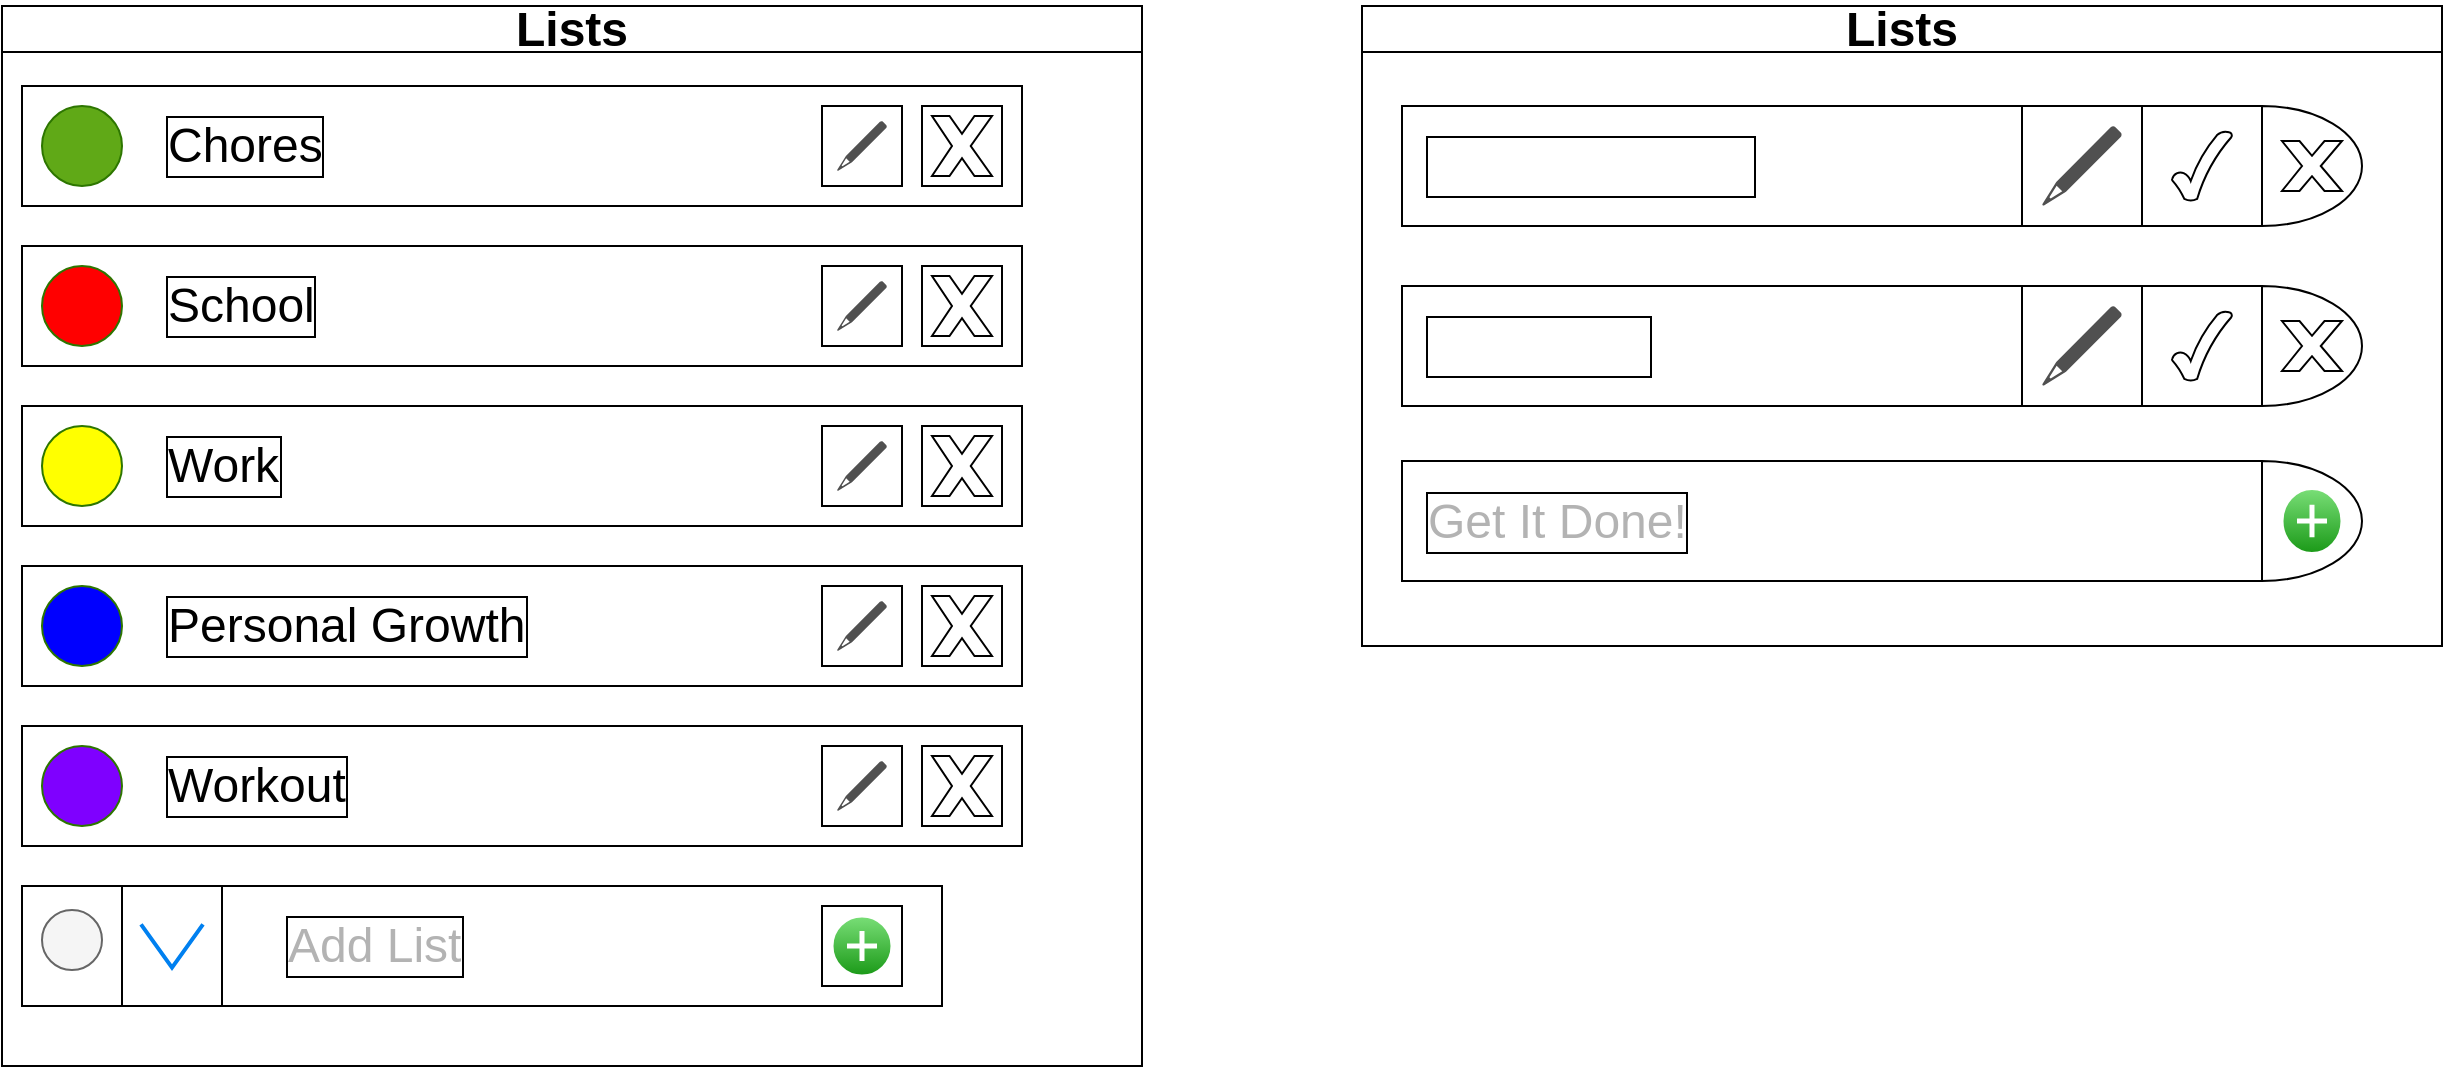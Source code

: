 <mxfile>
    <diagram id="FEkrW_VgLdJTkVRw_G52" name="Page-1">
        <mxGraphModel dx="1792" dy="988" grid="1" gridSize="10" guides="1" tooltips="1" connect="1" arrows="1" fold="1" page="1" pageScale="1" pageWidth="850" pageHeight="1100" math="0" shadow="0">
            <root>
                <mxCell id="0"/>
                <mxCell id="1" parent="0"/>
                <mxCell id="3" value="&lt;font style=&quot;font-size: 24px;&quot;&gt;Lists&lt;/font&gt;" style="swimlane;whiteSpace=wrap;html=1;" vertex="1" parent="1">
                    <mxGeometry x="80" y="80" width="570" height="530" as="geometry"/>
                </mxCell>
                <mxCell id="39" value="" style="rounded=0;whiteSpace=wrap;html=1;" vertex="1" parent="3">
                    <mxGeometry x="10" y="440" width="460" height="60" as="geometry"/>
                </mxCell>
                <mxCell id="41" value="&lt;font style=&quot;font-size: 24px;&quot;&gt;&lt;font color=&quot;#b3b3b3&quot;&gt;Add List&lt;/font&gt;&lt;br&gt;&lt;/font&gt;" style="text;html=1;strokeColor=none;fillColor=none;align=left;verticalAlign=middle;whiteSpace=wrap;rounded=0;labelBorderColor=default;" vertex="1" parent="3">
                    <mxGeometry x="140" y="455" width="300" height="30" as="geometry"/>
                </mxCell>
                <mxCell id="52" value="" style="group" vertex="1" connectable="0" parent="3">
                    <mxGeometry x="10" y="440" width="100" height="60" as="geometry"/>
                </mxCell>
                <mxCell id="49" value="" style="rounded=0;whiteSpace=wrap;html=1;labelBorderColor=default;fontSize=36;fillColor=none;" vertex="1" parent="52">
                    <mxGeometry width="50" height="60" as="geometry"/>
                </mxCell>
                <mxCell id="40" value="" style="ellipse;whiteSpace=wrap;html=1;aspect=fixed;fillColor=#f5f5f5;fontColor=#333333;strokeColor=#666666;" vertex="1" parent="52">
                    <mxGeometry x="10" y="12" width="30" height="30" as="geometry"/>
                </mxCell>
                <mxCell id="50" value="" style="rounded=0;whiteSpace=wrap;html=1;labelBorderColor=default;fontSize=36;fillColor=none;" vertex="1" parent="52">
                    <mxGeometry x="50" width="50" height="60" as="geometry"/>
                </mxCell>
                <mxCell id="51" value="" style="html=1;verticalLabelPosition=bottom;labelBackgroundColor=#ffffff;verticalAlign=top;shadow=0;dashed=0;strokeWidth=2;shape=mxgraph.ios7.misc.down;strokeColor=#0080f0;labelBorderColor=default;fontSize=36;fillColor=none;" vertex="1" parent="52">
                    <mxGeometry x="59.5" y="19.2" width="31" height="21.6" as="geometry"/>
                </mxCell>
                <mxCell id="121" value="" style="verticalLabelPosition=bottom;verticalAlign=top;html=1;shape=mxgraph.basic.rect;fillColor2=none;strokeWidth=1;size=20;indent=5;labelBorderColor=default;fontSize=24;fontColor=#FFFFFF;fillColor=none;" vertex="1" parent="3">
                    <mxGeometry x="410" y="450" width="40" height="40" as="geometry"/>
                </mxCell>
                <mxCell id="120" value="" style="verticalLabelPosition=bottom;verticalAlign=top;html=1;shadow=0;dashed=0;strokeWidth=1;shape=mxgraph.ios.iAddIcon;fillColor=#7AdF78;fillColor2=#1A9917;strokeColor=#ffffff;sketch=0;labelBorderColor=default;fontSize=24;fontColor=#FFFFFF;" vertex="1" parent="3">
                    <mxGeometry x="415" y="455" width="30" height="30" as="geometry"/>
                </mxCell>
                <mxCell id="5" value="" style="rounded=0;whiteSpace=wrap;html=1;" vertex="1" parent="3">
                    <mxGeometry x="10" y="40" width="500" height="60" as="geometry"/>
                </mxCell>
                <mxCell id="6" value="" style="ellipse;whiteSpace=wrap;html=1;aspect=fixed;fillColor=#60a917;fontColor=#ffffff;strokeColor=#2D7600;" vertex="1" parent="3">
                    <mxGeometry x="20" y="50" width="40" height="40" as="geometry"/>
                </mxCell>
                <mxCell id="7" value="&lt;font style=&quot;font-size: 24px;&quot;&gt;Chores&lt;/font&gt;" style="text;html=1;strokeColor=none;fillColor=none;align=left;verticalAlign=middle;whiteSpace=wrap;rounded=0;labelBorderColor=default;" vertex="1" parent="3">
                    <mxGeometry x="80" y="55" width="300" height="30" as="geometry"/>
                </mxCell>
                <mxCell id="8" value="" style="rounded=0;whiteSpace=wrap;html=1;" vertex="1" parent="3">
                    <mxGeometry x="410" y="50" width="40" height="40" as="geometry"/>
                </mxCell>
                <mxCell id="10" value="" style="sketch=0;pointerEvents=1;shadow=0;dashed=0;html=1;strokeColor=none;fillColor=#505050;labelPosition=center;verticalLabelPosition=bottom;verticalAlign=top;outlineConnect=0;align=center;shape=mxgraph.office.concepts.writing_pencil;labelBorderColor=default;fontSize=24;" vertex="1" parent="3">
                    <mxGeometry x="417.5" y="57.5" width="25" height="25" as="geometry"/>
                </mxCell>
                <mxCell id="14" value="" style="rounded=0;whiteSpace=wrap;html=1;" vertex="1" parent="3">
                    <mxGeometry x="10" y="120" width="500" height="60" as="geometry"/>
                </mxCell>
                <mxCell id="15" value="" style="ellipse;whiteSpace=wrap;html=1;aspect=fixed;fillColor=#FF0000;fontColor=#ffffff;strokeColor=#2D7600;" vertex="1" parent="3">
                    <mxGeometry x="20" y="130" width="40" height="40" as="geometry"/>
                </mxCell>
                <mxCell id="16" value="&lt;font style=&quot;font-size: 24px;&quot;&gt;School&lt;/font&gt;" style="text;html=1;strokeColor=none;fillColor=none;align=left;verticalAlign=middle;whiteSpace=wrap;rounded=0;labelBorderColor=default;" vertex="1" parent="3">
                    <mxGeometry x="80" y="135" width="300" height="30" as="geometry"/>
                </mxCell>
                <mxCell id="17" value="" style="rounded=0;whiteSpace=wrap;html=1;" vertex="1" parent="3">
                    <mxGeometry x="410" y="130" width="40" height="40" as="geometry"/>
                </mxCell>
                <mxCell id="18" value="" style="sketch=0;pointerEvents=1;shadow=0;dashed=0;html=1;strokeColor=none;fillColor=#505050;labelPosition=center;verticalLabelPosition=bottom;verticalAlign=top;outlineConnect=0;align=center;shape=mxgraph.office.concepts.writing_pencil;labelBorderColor=default;fontSize=24;" vertex="1" parent="3">
                    <mxGeometry x="417.5" y="137.5" width="25" height="25" as="geometry"/>
                </mxCell>
                <mxCell id="20" value="" style="rounded=0;whiteSpace=wrap;html=1;" vertex="1" parent="3">
                    <mxGeometry x="10" y="200" width="500" height="60" as="geometry"/>
                </mxCell>
                <mxCell id="21" value="" style="ellipse;whiteSpace=wrap;html=1;aspect=fixed;fillColor=#FFFF00;fontColor=#ffffff;strokeColor=#2D7600;" vertex="1" parent="3">
                    <mxGeometry x="20" y="210" width="40" height="40" as="geometry"/>
                </mxCell>
                <mxCell id="22" value="&lt;font style=&quot;font-size: 24px;&quot;&gt;Work&lt;/font&gt;" style="text;html=1;strokeColor=none;fillColor=none;align=left;verticalAlign=middle;whiteSpace=wrap;rounded=0;labelBorderColor=default;" vertex="1" parent="3">
                    <mxGeometry x="80" y="215" width="300" height="30" as="geometry"/>
                </mxCell>
                <mxCell id="23" value="" style="rounded=0;whiteSpace=wrap;html=1;" vertex="1" parent="3">
                    <mxGeometry x="410" y="210" width="40" height="40" as="geometry"/>
                </mxCell>
                <mxCell id="24" value="" style="sketch=0;pointerEvents=1;shadow=0;dashed=0;html=1;strokeColor=none;fillColor=#505050;labelPosition=center;verticalLabelPosition=bottom;verticalAlign=top;outlineConnect=0;align=center;shape=mxgraph.office.concepts.writing_pencil;labelBorderColor=default;fontSize=24;" vertex="1" parent="3">
                    <mxGeometry x="417.5" y="217.5" width="25" height="25" as="geometry"/>
                </mxCell>
                <mxCell id="32" value="" style="rounded=0;whiteSpace=wrap;html=1;" vertex="1" parent="3">
                    <mxGeometry x="10" y="360" width="500" height="60" as="geometry"/>
                </mxCell>
                <mxCell id="33" value="" style="ellipse;whiteSpace=wrap;html=1;aspect=fixed;fillColor=#7F00FF;fontColor=#ffffff;strokeColor=#2D7600;" vertex="1" parent="3">
                    <mxGeometry x="20" y="370" width="40" height="40" as="geometry"/>
                </mxCell>
                <mxCell id="34" value="&lt;font style=&quot;font-size: 24px;&quot;&gt;Workout&lt;/font&gt;" style="text;html=1;strokeColor=none;fillColor=none;align=left;verticalAlign=middle;whiteSpace=wrap;rounded=0;labelBorderColor=default;" vertex="1" parent="3">
                    <mxGeometry x="80" y="375" width="300" height="30" as="geometry"/>
                </mxCell>
                <mxCell id="35" value="" style="rounded=0;whiteSpace=wrap;html=1;" vertex="1" parent="3">
                    <mxGeometry x="410" y="370" width="40" height="40" as="geometry"/>
                </mxCell>
                <mxCell id="36" value="" style="sketch=0;pointerEvents=1;shadow=0;dashed=0;html=1;strokeColor=none;fillColor=#505050;labelPosition=center;verticalLabelPosition=bottom;verticalAlign=top;outlineConnect=0;align=center;shape=mxgraph.office.concepts.writing_pencil;labelBorderColor=default;fontSize=24;" vertex="1" parent="3">
                    <mxGeometry x="417.5" y="377.5" width="25" height="25" as="geometry"/>
                </mxCell>
                <mxCell id="137" value="" style="group" vertex="1" connectable="0" parent="3">
                    <mxGeometry x="460" y="130" width="40" height="40" as="geometry"/>
                </mxCell>
                <mxCell id="138" value="" style="verticalLabelPosition=bottom;verticalAlign=top;html=1;shape=mxgraph.basic.x;labelBorderColor=default;fontSize=24;fontColor=#B3B3B3;fillColor=none;" vertex="1" parent="137">
                    <mxGeometry x="5" y="5" width="30" height="30" as="geometry"/>
                </mxCell>
                <mxCell id="139" value="" style="verticalLabelPosition=bottom;verticalAlign=top;html=1;shape=mxgraph.basic.rect;fillColor2=none;strokeWidth=1;size=20;indent=5;labelBorderColor=default;fontSize=24;fontColor=#B3B3B3;fillColor=none;" vertex="1" parent="137">
                    <mxGeometry width="40" height="40" as="geometry"/>
                </mxCell>
                <mxCell id="130" value="" style="group" vertex="1" connectable="0" parent="3">
                    <mxGeometry x="460" y="210" width="40" height="40" as="geometry"/>
                </mxCell>
                <mxCell id="127" value="" style="verticalLabelPosition=bottom;verticalAlign=top;html=1;shape=mxgraph.basic.x;labelBorderColor=default;fontSize=24;fontColor=#B3B3B3;fillColor=none;" vertex="1" parent="130">
                    <mxGeometry x="5" y="5" width="30" height="30" as="geometry"/>
                </mxCell>
                <mxCell id="126" value="" style="verticalLabelPosition=bottom;verticalAlign=top;html=1;shape=mxgraph.basic.rect;fillColor2=none;strokeWidth=1;size=20;indent=5;labelBorderColor=default;fontSize=24;fontColor=#B3B3B3;fillColor=none;" vertex="1" parent="130">
                    <mxGeometry width="40" height="40" as="geometry"/>
                </mxCell>
                <mxCell id="134" value="" style="group" vertex="1" connectable="0" parent="3">
                    <mxGeometry x="460" y="370" width="40" height="40" as="geometry"/>
                </mxCell>
                <mxCell id="135" value="" style="verticalLabelPosition=bottom;verticalAlign=top;html=1;shape=mxgraph.basic.x;labelBorderColor=default;fontSize=24;fontColor=#B3B3B3;fillColor=none;" vertex="1" parent="134">
                    <mxGeometry x="5" y="5" width="30" height="30" as="geometry"/>
                </mxCell>
                <mxCell id="136" value="" style="verticalLabelPosition=bottom;verticalAlign=top;html=1;shape=mxgraph.basic.rect;fillColor2=none;strokeWidth=1;size=20;indent=5;labelBorderColor=default;fontSize=24;fontColor=#B3B3B3;fillColor=none;" vertex="1" parent="134">
                    <mxGeometry width="40" height="40" as="geometry"/>
                </mxCell>
                <mxCell id="57" value="&lt;font style=&quot;font-size: 24px;&quot;&gt;Lists&lt;/font&gt;" style="swimlane;whiteSpace=wrap;html=1;" vertex="1" parent="1">
                    <mxGeometry x="760" y="80" width="540" height="320" as="geometry"/>
                </mxCell>
                <mxCell id="100" value="" style="group" vertex="1" connectable="0" parent="57">
                    <mxGeometry x="20" y="40" width="480" height="80" as="geometry"/>
                </mxCell>
                <mxCell id="99" value="&lt;font color=&quot;#ffffff&quot;&gt;Take Out Trash&lt;/font&gt;" style="text;html=1;strokeColor=none;fillColor=none;align=left;verticalAlign=middle;whiteSpace=wrap;rounded=0;labelBorderColor=default;fontSize=24;fontColor=#333333;" vertex="1" parent="100">
                    <mxGeometry x="10" width="290" height="80" as="geometry"/>
                </mxCell>
                <mxCell id="124" value="" style="group" vertex="1" connectable="0" parent="100">
                    <mxGeometry y="10" width="480" height="60" as="geometry"/>
                </mxCell>
                <mxCell id="90" value="" style="verticalLabelPosition=bottom;verticalAlign=top;html=1;shape=mxgraph.basic.half_circle;labelBorderColor=default;fontSize=36;fontColor=#333333;fillColor=none;rotation=-90;" vertex="1" parent="124">
                    <mxGeometry x="425" y="5" width="60" height="50" as="geometry"/>
                </mxCell>
                <mxCell id="91" value="" style="rounded=0;whiteSpace=wrap;html=1;labelBorderColor=default;fontSize=36;fontColor=#333333;fillColor=none;" vertex="1" parent="124">
                    <mxGeometry width="430" height="60" as="geometry"/>
                </mxCell>
                <mxCell id="92" value="" style="verticalLabelPosition=bottom;verticalAlign=top;html=1;shape=mxgraph.basic.x;labelBorderColor=default;fontSize=36;fontColor=#333333;fillColor=none;" vertex="1" parent="124">
                    <mxGeometry x="440" y="17.5" width="30" height="25" as="geometry"/>
                </mxCell>
                <mxCell id="93" value="" style="verticalLabelPosition=bottom;verticalAlign=top;html=1;shape=mxgraph.basic.rect;fillColor2=none;strokeWidth=1;size=20;indent=5;labelBorderColor=default;fontSize=36;fontColor=#333333;fillColor=none;" vertex="1" parent="124">
                    <mxGeometry x="370" width="60" height="60" as="geometry"/>
                </mxCell>
                <mxCell id="94" value="" style="verticalLabelPosition=bottom;verticalAlign=top;html=1;shape=mxgraph.basic.tick;labelBorderColor=default;fontSize=36;fontColor=#333333;fillColor=none;" vertex="1" parent="124">
                    <mxGeometry x="385" y="12.5" width="30" height="35" as="geometry"/>
                </mxCell>
                <mxCell id="96" value="" style="verticalLabelPosition=bottom;verticalAlign=top;html=1;shape=mxgraph.basic.rect;fillColor2=none;strokeWidth=1;size=20;indent=5;labelBorderColor=default;fontSize=36;fontColor=#333333;fillColor=none;" vertex="1" parent="124">
                    <mxGeometry x="310" width="60" height="60" as="geometry"/>
                </mxCell>
                <mxCell id="98" value="" style="sketch=0;pointerEvents=1;shadow=0;dashed=0;html=1;strokeColor=none;fillColor=#505050;labelPosition=center;verticalLabelPosition=bottom;verticalAlign=top;outlineConnect=0;align=center;shape=mxgraph.office.concepts.writing_pencil;labelBorderColor=default;fontSize=36;fontColor=#333333;" vertex="1" parent="124">
                    <mxGeometry x="320" y="10" width="40" height="40" as="geometry"/>
                </mxCell>
                <mxCell id="118" value="&lt;font color=&quot;#b3b3b3&quot;&gt;Get It Done!&lt;/font&gt;" style="text;html=1;strokeColor=none;fillColor=none;align=left;verticalAlign=middle;whiteSpace=wrap;rounded=0;labelBorderColor=default;fontSize=24;fontColor=#333333;" vertex="1" parent="57">
                    <mxGeometry x="30" y="217.5" width="290" height="80" as="geometry"/>
                </mxCell>
                <mxCell id="122" value="" style="group" vertex="1" connectable="0" parent="57">
                    <mxGeometry x="20" y="227.5" width="480" height="60" as="geometry"/>
                </mxCell>
                <mxCell id="111" value="" style="verticalLabelPosition=bottom;verticalAlign=top;html=1;shape=mxgraph.basic.half_circle;labelBorderColor=default;fontSize=36;fontColor=#333333;fillColor=none;rotation=-90;" vertex="1" parent="122">
                    <mxGeometry x="425" y="5" width="60" height="50" as="geometry"/>
                </mxCell>
                <mxCell id="112" value="" style="rounded=0;whiteSpace=wrap;html=1;labelBorderColor=default;fontSize=36;fontColor=#333333;fillColor=none;" vertex="1" parent="122">
                    <mxGeometry width="430" height="60" as="geometry"/>
                </mxCell>
                <mxCell id="119" value="" style="verticalLabelPosition=bottom;verticalAlign=top;html=1;shadow=0;dashed=0;strokeWidth=1;shape=mxgraph.ios.iAddIcon;fillColor=#7AdF78;fillColor2=#1A9917;strokeColor=#ffffff;sketch=0;labelBorderColor=default;fontSize=24;fontColor=#FFFFFF;" vertex="1" parent="122">
                    <mxGeometry x="440" y="13.75" width="30" height="32.5" as="geometry"/>
                </mxCell>
                <mxCell id="101" value="" style="group" vertex="1" connectable="0" parent="1">
                    <mxGeometry x="780" y="210" width="480" height="80" as="geometry"/>
                </mxCell>
                <mxCell id="109" value="&lt;font color=&quot;#ffffff&quot;&gt;Do Dishes&lt;/font&gt;" style="text;html=1;strokeColor=none;fillColor=none;align=left;verticalAlign=middle;whiteSpace=wrap;rounded=0;labelBorderColor=default;fontSize=24;fontColor=#333333;" vertex="1" parent="101">
                    <mxGeometry x="10" width="290" height="80" as="geometry"/>
                </mxCell>
                <mxCell id="123" value="" style="group" vertex="1" connectable="0" parent="101">
                    <mxGeometry y="10" width="480" height="60" as="geometry"/>
                </mxCell>
                <mxCell id="102" value="" style="verticalLabelPosition=bottom;verticalAlign=top;html=1;shape=mxgraph.basic.half_circle;labelBorderColor=default;fontSize=36;fontColor=#333333;fillColor=none;rotation=-90;" vertex="1" parent="123">
                    <mxGeometry x="425" y="5" width="60" height="50" as="geometry"/>
                </mxCell>
                <mxCell id="103" value="" style="rounded=0;whiteSpace=wrap;html=1;labelBorderColor=default;fontSize=36;fontColor=#333333;fillColor=none;" vertex="1" parent="123">
                    <mxGeometry width="430" height="60" as="geometry"/>
                </mxCell>
                <mxCell id="104" value="" style="verticalLabelPosition=bottom;verticalAlign=top;html=1;shape=mxgraph.basic.x;labelBorderColor=default;fontSize=36;fontColor=#333333;fillColor=none;" vertex="1" parent="123">
                    <mxGeometry x="440" y="17.5" width="30" height="25" as="geometry"/>
                </mxCell>
                <mxCell id="105" value="" style="verticalLabelPosition=bottom;verticalAlign=top;html=1;shape=mxgraph.basic.rect;fillColor2=none;strokeWidth=1;size=20;indent=5;labelBorderColor=default;fontSize=36;fontColor=#333333;fillColor=none;" vertex="1" parent="123">
                    <mxGeometry x="370" width="60" height="60" as="geometry"/>
                </mxCell>
                <mxCell id="106" value="" style="verticalLabelPosition=bottom;verticalAlign=top;html=1;shape=mxgraph.basic.tick;labelBorderColor=default;fontSize=36;fontColor=#333333;fillColor=none;" vertex="1" parent="123">
                    <mxGeometry x="385" y="12.5" width="30" height="35" as="geometry"/>
                </mxCell>
                <mxCell id="107" value="" style="verticalLabelPosition=bottom;verticalAlign=top;html=1;shape=mxgraph.basic.rect;fillColor2=none;strokeWidth=1;size=20;indent=5;labelBorderColor=default;fontSize=36;fontColor=#333333;fillColor=none;" vertex="1" parent="123">
                    <mxGeometry x="310" width="60" height="60" as="geometry"/>
                </mxCell>
                <mxCell id="108" value="" style="sketch=0;pointerEvents=1;shadow=0;dashed=0;html=1;strokeColor=none;fillColor=#505050;labelPosition=center;verticalLabelPosition=bottom;verticalAlign=top;outlineConnect=0;align=center;shape=mxgraph.office.concepts.writing_pencil;labelBorderColor=default;fontSize=36;fontColor=#333333;" vertex="1" parent="123">
                    <mxGeometry x="320" y="10" width="40" height="40" as="geometry"/>
                </mxCell>
                <mxCell id="26" value="" style="rounded=0;whiteSpace=wrap;html=1;" vertex="1" parent="1">
                    <mxGeometry x="90" y="360" width="500" height="60" as="geometry"/>
                </mxCell>
                <mxCell id="27" value="" style="ellipse;whiteSpace=wrap;html=1;aspect=fixed;fillColor=#0000FF;fontColor=#ffffff;strokeColor=#2D7600;" vertex="1" parent="1">
                    <mxGeometry x="100" y="370" width="40" height="40" as="geometry"/>
                </mxCell>
                <mxCell id="28" value="&lt;font style=&quot;font-size: 24px;&quot;&gt;Personal Growth&lt;br&gt;&lt;/font&gt;" style="text;html=1;strokeColor=none;fillColor=none;align=left;verticalAlign=middle;whiteSpace=wrap;rounded=0;labelBorderColor=default;" vertex="1" parent="1">
                    <mxGeometry x="160" y="375" width="300" height="30" as="geometry"/>
                </mxCell>
                <mxCell id="29" value="" style="rounded=0;whiteSpace=wrap;html=1;" vertex="1" parent="1">
                    <mxGeometry x="490" y="370" width="40" height="40" as="geometry"/>
                </mxCell>
                <mxCell id="30" value="" style="sketch=0;pointerEvents=1;shadow=0;dashed=0;html=1;strokeColor=none;fillColor=#505050;labelPosition=center;verticalLabelPosition=bottom;verticalAlign=top;outlineConnect=0;align=center;shape=mxgraph.office.concepts.writing_pencil;labelBorderColor=default;fontSize=24;" vertex="1" parent="1">
                    <mxGeometry x="497.5" y="377.5" width="25" height="25" as="geometry"/>
                </mxCell>
                <mxCell id="131" value="" style="group" vertex="1" connectable="0" parent="1">
                    <mxGeometry x="540" y="370" width="40" height="40" as="geometry"/>
                </mxCell>
                <mxCell id="132" value="" style="verticalLabelPosition=bottom;verticalAlign=top;html=1;shape=mxgraph.basic.x;labelBorderColor=default;fontSize=24;fontColor=#B3B3B3;fillColor=none;" vertex="1" parent="131">
                    <mxGeometry x="5" y="5" width="30" height="30" as="geometry"/>
                </mxCell>
                <mxCell id="133" value="" style="verticalLabelPosition=bottom;verticalAlign=top;html=1;shape=mxgraph.basic.rect;fillColor2=none;strokeWidth=1;size=20;indent=5;labelBorderColor=default;fontSize=24;fontColor=#B3B3B3;fillColor=none;" vertex="1" parent="131">
                    <mxGeometry width="40" height="40" as="geometry"/>
                </mxCell>
                <mxCell id="140" value="" style="group" vertex="1" connectable="0" parent="1">
                    <mxGeometry x="540" y="130" width="40" height="40" as="geometry"/>
                </mxCell>
                <mxCell id="141" value="" style="verticalLabelPosition=bottom;verticalAlign=top;html=1;shape=mxgraph.basic.x;labelBorderColor=default;fontSize=24;fontColor=#B3B3B3;fillColor=none;" vertex="1" parent="140">
                    <mxGeometry x="5" y="5" width="30" height="30" as="geometry"/>
                </mxCell>
                <mxCell id="142" value="" style="verticalLabelPosition=bottom;verticalAlign=top;html=1;shape=mxgraph.basic.rect;fillColor2=none;strokeWidth=1;size=20;indent=5;labelBorderColor=default;fontSize=24;fontColor=#B3B3B3;fillColor=none;" vertex="1" parent="140">
                    <mxGeometry width="40" height="40" as="geometry"/>
                </mxCell>
            </root>
        </mxGraphModel>
    </diagram>
</mxfile>